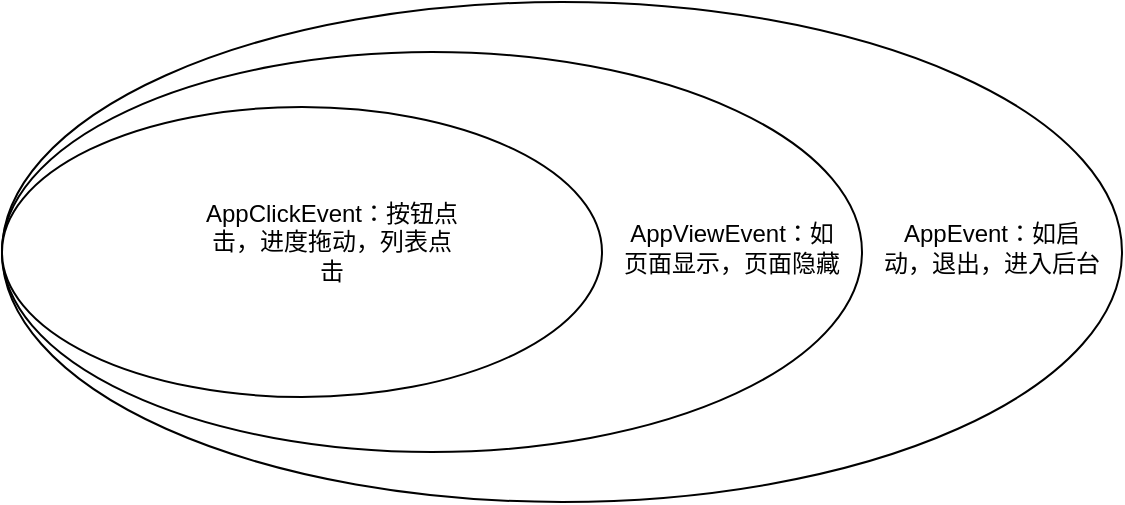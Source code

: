 <mxfile version="13.9.1" type="github">
  <diagram id="gwVRr4cy5PqR1nO9Cp0J" name="Page-1">
    <mxGraphModel dx="1426" dy="737" grid="1" gridSize="10" guides="1" tooltips="1" connect="1" arrows="1" fold="1" page="1" pageScale="1" pageWidth="827" pageHeight="1169" math="0" shadow="0">
      <root>
        <mxCell id="0" />
        <mxCell id="1" parent="0" />
        <mxCell id="hRAxWKmdPEZgCHhW1vPu-2" value="" style="ellipse;whiteSpace=wrap;html=1;" vertex="1" parent="1">
          <mxGeometry x="30" y="80" width="560" height="250" as="geometry" />
        </mxCell>
        <mxCell id="hRAxWKmdPEZgCHhW1vPu-3" value="" style="ellipse;whiteSpace=wrap;html=1;" vertex="1" parent="1">
          <mxGeometry x="30" y="105" width="430" height="200" as="geometry" />
        </mxCell>
        <mxCell id="hRAxWKmdPEZgCHhW1vPu-4" value="" style="ellipse;whiteSpace=wrap;html=1;" vertex="1" parent="1">
          <mxGeometry x="30" y="132.5" width="300" height="145" as="geometry" />
        </mxCell>
        <mxCell id="hRAxWKmdPEZgCHhW1vPu-5" value="AppEvent：如启动，退出，进入后台" style="text;html=1;strokeColor=none;fillColor=none;align=center;verticalAlign=middle;whiteSpace=wrap;rounded=0;" vertex="1" parent="1">
          <mxGeometry x="470" y="180" width="110" height="45" as="geometry" />
        </mxCell>
        <mxCell id="hRAxWKmdPEZgCHhW1vPu-6" value="AppViewEvent：如页面显示，页面隐藏" style="text;html=1;strokeColor=none;fillColor=none;align=center;verticalAlign=middle;whiteSpace=wrap;rounded=0;" vertex="1" parent="1">
          <mxGeometry x="340" y="180" width="110" height="45" as="geometry" />
        </mxCell>
        <mxCell id="hRAxWKmdPEZgCHhW1vPu-7" value="AppClickEvent：按钮点击，进度拖动，列表点击" style="text;html=1;strokeColor=none;fillColor=none;align=center;verticalAlign=middle;whiteSpace=wrap;rounded=0;" vertex="1" parent="1">
          <mxGeometry x="130" y="180" width="130" height="40" as="geometry" />
        </mxCell>
      </root>
    </mxGraphModel>
  </diagram>
</mxfile>
